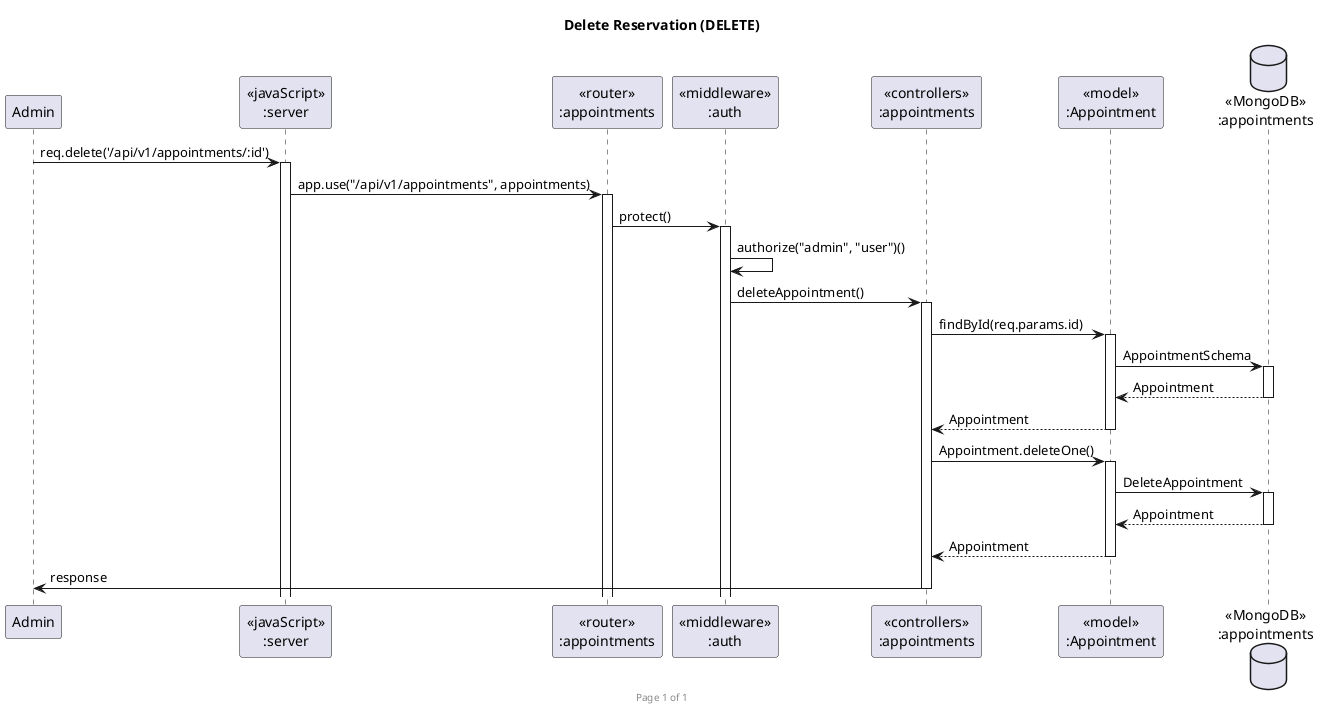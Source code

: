 @startuml Delete Reservation (DELETE)

footer Page %page% of %lastpage%
title "Delete Reservation (DELETE)"

participant "Admin" as client
participant "<<javaScript>>\n:server" as server
participant "<<router>>\n:appointments" as routerAppointments
participant "<<middleware>>\n:auth" as middlewareAuth
participant "<<controllers>>\n:appointments" as controllerAppointments
participant "<<model>>\n:Appointment" as modelAppointment
database "<<MongoDB>>\n:appointments" as AppointmentDatabase

client->server ++:req.delete('/api/v1/appointments/:id')
server->routerAppointments ++:app.use("/api/v1/appointments", appointments)
routerAppointments -> middlewareAuth ++: protect()
middlewareAuth -> middlewareAuth :authorize("admin", "user")()
middlewareAuth -> controllerAppointments ++:deleteAppointment()
controllerAppointments->modelAppointment ++:findById(req.params.id)
modelAppointment ->AppointmentDatabase ++: AppointmentSchema
AppointmentDatabase --> modelAppointment --: Appointment
controllerAppointments <-- modelAppointment --:Appointment
controllerAppointments -> modelAppointment ++: Appointment.deleteOne()
modelAppointment -> AppointmentDatabase ++: DeleteAppointment
AppointmentDatabase --> modelAppointment --: Appointment
modelAppointment --> controllerAppointments --: Appointment
controllerAppointments->client --:response

@enduml
